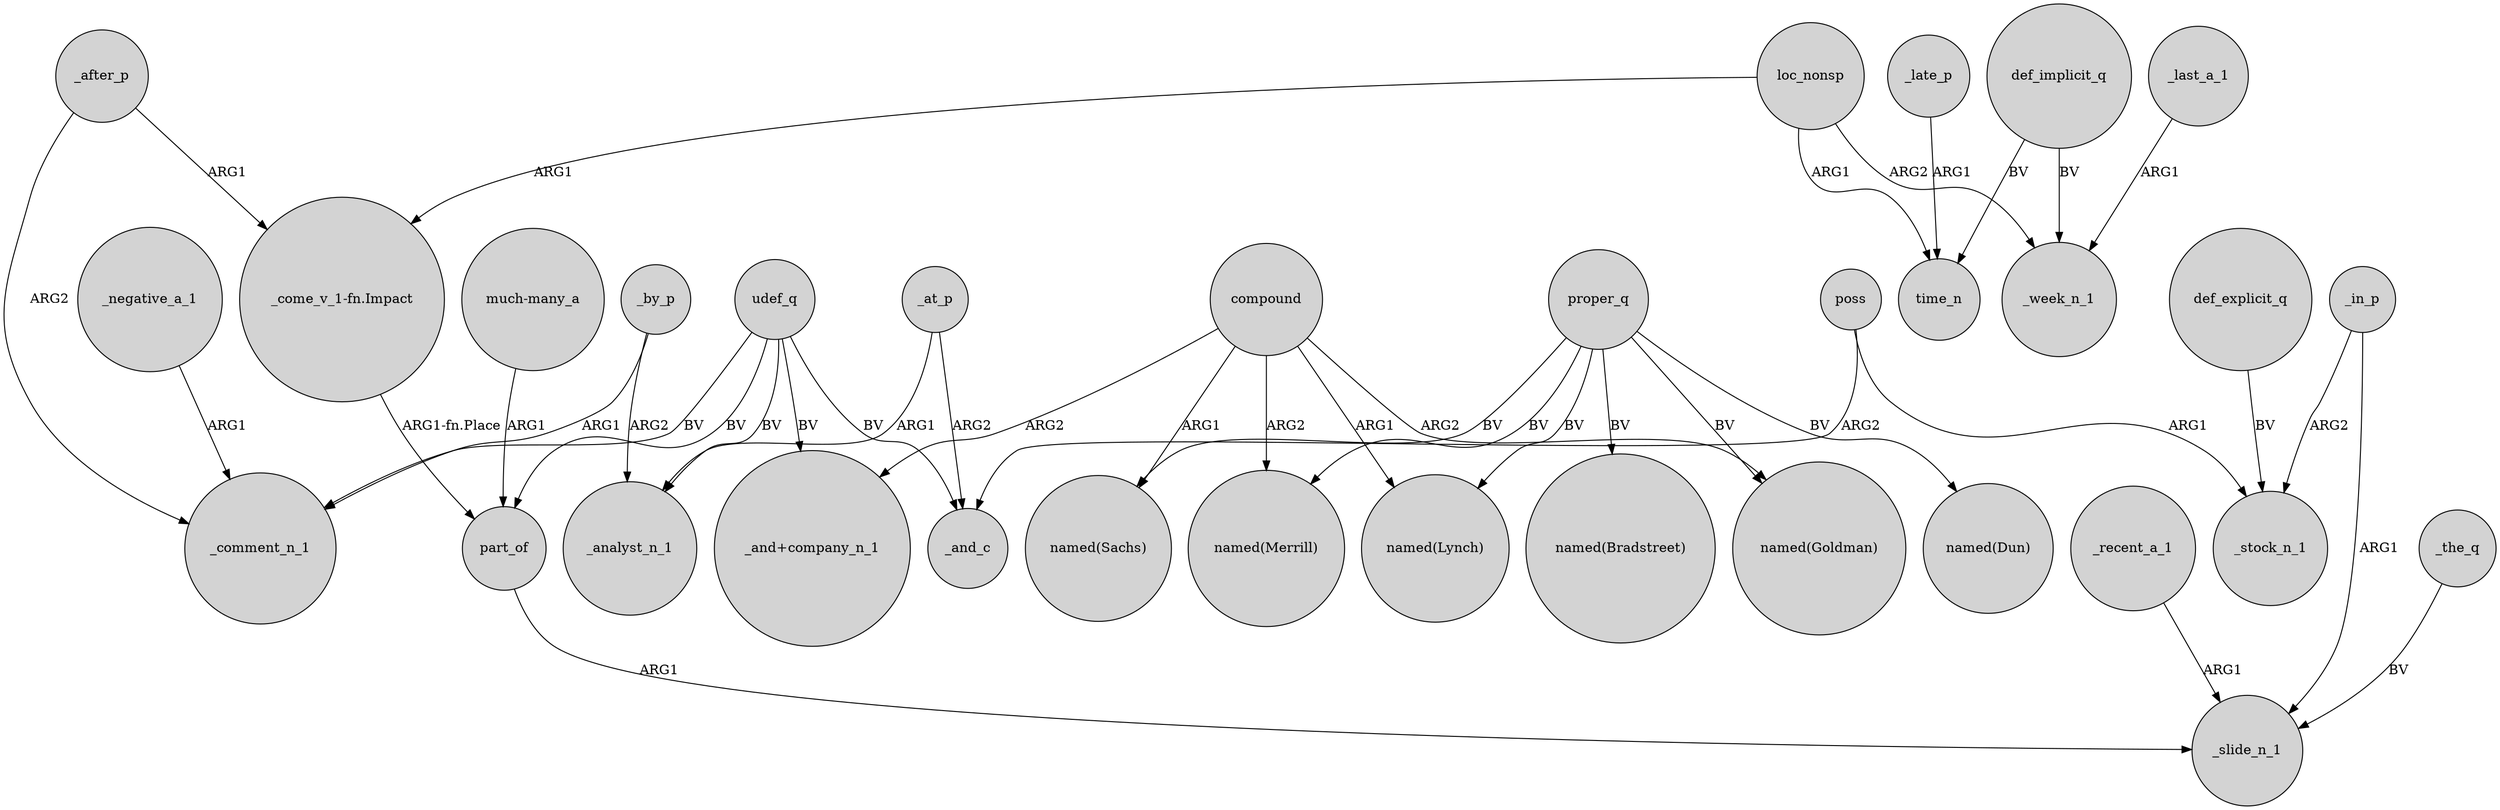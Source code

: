 digraph {
	node [shape=circle style=filled]
	_after_p -> _comment_n_1 [label=ARG2]
	compound -> "named(Goldman)" [label=ARG2]
	proper_q -> "named(Sachs)" [label=BV]
	_by_p -> _comment_n_1 [label=ARG1]
	compound -> "named(Sachs)" [label=ARG1]
	udef_q -> _analyst_n_1 [label=BV]
	compound -> "_and+company_n_1" [label=ARG2]
	proper_q -> "named(Merrill)" [label=BV]
	udef_q -> part_of [label=BV]
	_recent_a_1 -> _slide_n_1 [label=ARG1]
	def_explicit_q -> _stock_n_1 [label=BV]
	proper_q -> "named(Bradstreet)" [label=BV]
	proper_q -> "named(Goldman)" [label=BV]
	loc_nonsp -> _week_n_1 [label=ARG2]
	udef_q -> _and_c [label=BV]
	_negative_a_1 -> _comment_n_1 [label=ARG1]
	_in_p -> _slide_n_1 [label=ARG1]
	_after_p -> "_come_v_1-fn.Impact" [label=ARG1]
	poss -> _and_c [label=ARG2]
	_at_p -> _analyst_n_1 [label=ARG1]
	_at_p -> _and_c [label=ARG2]
	loc_nonsp -> "_come_v_1-fn.Impact" [label=ARG1]
	_in_p -> _stock_n_1 [label=ARG2]
	_last_a_1 -> _week_n_1 [label=ARG1]
	"much-many_a" -> part_of [label=ARG1]
	poss -> _stock_n_1 [label=ARG1]
	def_implicit_q -> _week_n_1 [label=BV]
	_late_p -> time_n [label=ARG1]
	proper_q -> "named(Lynch)" [label=BV]
	loc_nonsp -> time_n [label=ARG1]
	_by_p -> _analyst_n_1 [label=ARG2]
	"_come_v_1-fn.Impact" -> part_of [label="ARG1-fn.Place"]
	compound -> "named(Lynch)" [label=ARG1]
	udef_q -> _comment_n_1 [label=BV]
	udef_q -> "_and+company_n_1" [label=BV]
	def_implicit_q -> time_n [label=BV]
	_the_q -> _slide_n_1 [label=BV]
	part_of -> _slide_n_1 [label=ARG1]
	compound -> "named(Merrill)" [label=ARG2]
	proper_q -> "named(Dun)" [label=BV]
}
